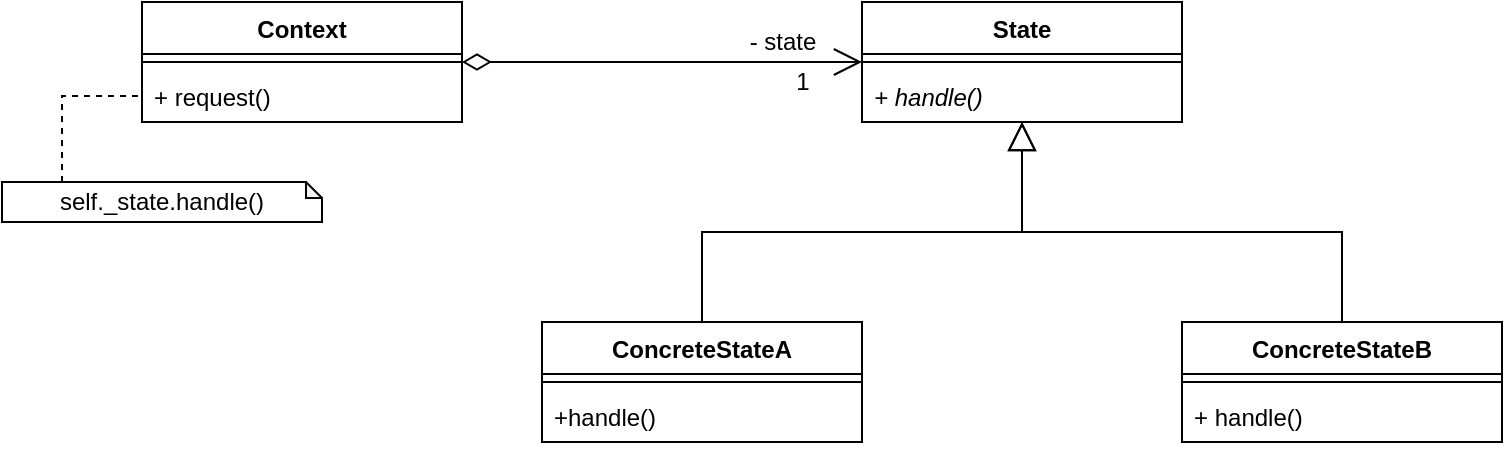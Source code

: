 <mxfile version="13.7.9" type="device"><diagram id="7EHpiySGZDV7cNIR-Lrp" name="Página-1"><mxGraphModel dx="1086" dy="806" grid="1" gridSize="10" guides="1" tooltips="1" connect="1" arrows="1" fold="1" page="1" pageScale="1" pageWidth="827" pageHeight="1169" math="0" shadow="0"><root><mxCell id="0"/><mxCell id="1" parent="0"/><mxCell id="XjRGvWJUAS7AMoqLuJEr-19" style="edgeStyle=orthogonalEdgeStyle;rounded=0;orthogonalLoop=1;jettySize=auto;html=1;startSize=12;endArrow=open;endFill=0;endSize=12;startArrow=diamondThin;startFill=0;" edge="1" parent="1" source="XjRGvWJUAS7AMoqLuJEr-1" target="XjRGvWJUAS7AMoqLuJEr-5"><mxGeometry relative="1" as="geometry"/></mxCell><mxCell id="XjRGvWJUAS7AMoqLuJEr-1" value="Context" style="swimlane;fontStyle=1;align=center;verticalAlign=top;childLayout=stackLayout;horizontal=1;startSize=26;horizontalStack=0;resizeParent=1;resizeParentMax=0;resizeLast=0;collapsible=1;marginBottom=0;" vertex="1" parent="1"><mxGeometry x="120" y="80" width="160" height="60" as="geometry"/></mxCell><mxCell id="XjRGvWJUAS7AMoqLuJEr-3" value="" style="line;strokeWidth=1;fillColor=none;align=left;verticalAlign=middle;spacingTop=-1;spacingLeft=3;spacingRight=3;rotatable=0;labelPosition=right;points=[];portConstraint=eastwest;" vertex="1" parent="XjRGvWJUAS7AMoqLuJEr-1"><mxGeometry y="26" width="160" height="8" as="geometry"/></mxCell><mxCell id="XjRGvWJUAS7AMoqLuJEr-4" value="+ request()" style="text;strokeColor=none;fillColor=none;align=left;verticalAlign=top;spacingLeft=4;spacingRight=4;overflow=hidden;rotatable=0;points=[[0,0.5],[1,0.5]];portConstraint=eastwest;" vertex="1" parent="XjRGvWJUAS7AMoqLuJEr-1"><mxGeometry y="34" width="160" height="26" as="geometry"/></mxCell><mxCell id="XjRGvWJUAS7AMoqLuJEr-5" value="State" style="swimlane;fontStyle=1;align=center;verticalAlign=top;childLayout=stackLayout;horizontal=1;startSize=26;horizontalStack=0;resizeParent=1;resizeParentMax=0;resizeLast=0;collapsible=1;marginBottom=0;" vertex="1" parent="1"><mxGeometry x="480" y="80" width="160" height="60" as="geometry"/></mxCell><mxCell id="XjRGvWJUAS7AMoqLuJEr-7" value="" style="line;strokeWidth=1;fillColor=none;align=left;verticalAlign=middle;spacingTop=-1;spacingLeft=3;spacingRight=3;rotatable=0;labelPosition=right;points=[];portConstraint=eastwest;" vertex="1" parent="XjRGvWJUAS7AMoqLuJEr-5"><mxGeometry y="26" width="160" height="8" as="geometry"/></mxCell><mxCell id="XjRGvWJUAS7AMoqLuJEr-8" value="+ handle()" style="text;strokeColor=none;fillColor=none;align=left;verticalAlign=top;spacingLeft=4;spacingRight=4;overflow=hidden;rotatable=0;points=[[0,0.5],[1,0.5]];portConstraint=eastwest;fontStyle=2" vertex="1" parent="XjRGvWJUAS7AMoqLuJEr-5"><mxGeometry y="34" width="160" height="26" as="geometry"/></mxCell><mxCell id="XjRGvWJUAS7AMoqLuJEr-17" style="edgeStyle=orthogonalEdgeStyle;rounded=0;orthogonalLoop=1;jettySize=auto;html=1;exitX=0.5;exitY=0;exitDx=0;exitDy=0;endSize=12;startSize=12;endArrow=block;endFill=0;" edge="1" parent="1" source="XjRGvWJUAS7AMoqLuJEr-9" target="XjRGvWJUAS7AMoqLuJEr-5"><mxGeometry relative="1" as="geometry"/></mxCell><mxCell id="XjRGvWJUAS7AMoqLuJEr-9" value="ConcreteStateA" style="swimlane;fontStyle=1;align=center;verticalAlign=top;childLayout=stackLayout;horizontal=1;startSize=26;horizontalStack=0;resizeParent=1;resizeParentMax=0;resizeLast=0;collapsible=1;marginBottom=0;" vertex="1" parent="1"><mxGeometry x="320" y="240" width="160" height="60" as="geometry"/></mxCell><mxCell id="XjRGvWJUAS7AMoqLuJEr-11" value="" style="line;strokeWidth=1;fillColor=none;align=left;verticalAlign=middle;spacingTop=-1;spacingLeft=3;spacingRight=3;rotatable=0;labelPosition=right;points=[];portConstraint=eastwest;" vertex="1" parent="XjRGvWJUAS7AMoqLuJEr-9"><mxGeometry y="26" width="160" height="8" as="geometry"/></mxCell><mxCell id="XjRGvWJUAS7AMoqLuJEr-12" value="+handle()" style="text;strokeColor=none;fillColor=none;align=left;verticalAlign=top;spacingLeft=4;spacingRight=4;overflow=hidden;rotatable=0;points=[[0,0.5],[1,0.5]];portConstraint=eastwest;" vertex="1" parent="XjRGvWJUAS7AMoqLuJEr-9"><mxGeometry y="34" width="160" height="26" as="geometry"/></mxCell><mxCell id="XjRGvWJUAS7AMoqLuJEr-18" style="edgeStyle=orthogonalEdgeStyle;rounded=0;orthogonalLoop=1;jettySize=auto;html=1;exitX=0.5;exitY=0;exitDx=0;exitDy=0;startSize=12;endArrow=block;endFill=0;endSize=12;" edge="1" parent="1" source="XjRGvWJUAS7AMoqLuJEr-13" target="XjRGvWJUAS7AMoqLuJEr-5"><mxGeometry relative="1" as="geometry"/></mxCell><mxCell id="XjRGvWJUAS7AMoqLuJEr-13" value="ConcreteStateB" style="swimlane;fontStyle=1;align=center;verticalAlign=top;childLayout=stackLayout;horizontal=1;startSize=26;horizontalStack=0;resizeParent=1;resizeParentMax=0;resizeLast=0;collapsible=1;marginBottom=0;" vertex="1" parent="1"><mxGeometry x="640" y="240" width="160" height="60" as="geometry"/></mxCell><mxCell id="XjRGvWJUAS7AMoqLuJEr-15" value="" style="line;strokeWidth=1;fillColor=none;align=left;verticalAlign=middle;spacingTop=-1;spacingLeft=3;spacingRight=3;rotatable=0;labelPosition=right;points=[];portConstraint=eastwest;" vertex="1" parent="XjRGvWJUAS7AMoqLuJEr-13"><mxGeometry y="26" width="160" height="8" as="geometry"/></mxCell><mxCell id="XjRGvWJUAS7AMoqLuJEr-16" value="+ handle()" style="text;strokeColor=none;fillColor=none;align=left;verticalAlign=top;spacingLeft=4;spacingRight=4;overflow=hidden;rotatable=0;points=[[0,0.5],[1,0.5]];portConstraint=eastwest;" vertex="1" parent="XjRGvWJUAS7AMoqLuJEr-13"><mxGeometry y="34" width="160" height="26" as="geometry"/></mxCell><mxCell id="XjRGvWJUAS7AMoqLuJEr-23" style="edgeStyle=orthogonalEdgeStyle;rounded=0;orthogonalLoop=1;jettySize=auto;html=1;startArrow=none;startFill=0;startSize=12;endArrow=none;endFill=0;endSize=12;dashed=1;" edge="1" parent="1" source="XjRGvWJUAS7AMoqLuJEr-20" target="XjRGvWJUAS7AMoqLuJEr-4"><mxGeometry relative="1" as="geometry"><Array as="points"><mxPoint x="80" y="127"/></Array></mxGeometry></mxCell><mxCell id="XjRGvWJUAS7AMoqLuJEr-20" value="self._state.handle()" style="shape=note;whiteSpace=wrap;html=1;backgroundOutline=1;darkOpacity=0.05;size=8;" vertex="1" parent="1"><mxGeometry x="50" y="170" width="160" height="20" as="geometry"/></mxCell><mxCell id="XjRGvWJUAS7AMoqLuJEr-21" value="- state" style="text;html=1;align=center;verticalAlign=middle;resizable=0;points=[];autosize=1;" vertex="1" parent="1"><mxGeometry x="415" y="90" width="50" height="20" as="geometry"/></mxCell><mxCell id="XjRGvWJUAS7AMoqLuJEr-22" value="1" style="text;html=1;align=center;verticalAlign=middle;resizable=0;points=[];autosize=1;" vertex="1" parent="1"><mxGeometry x="440" y="110" width="20" height="20" as="geometry"/></mxCell></root></mxGraphModel></diagram></mxfile>